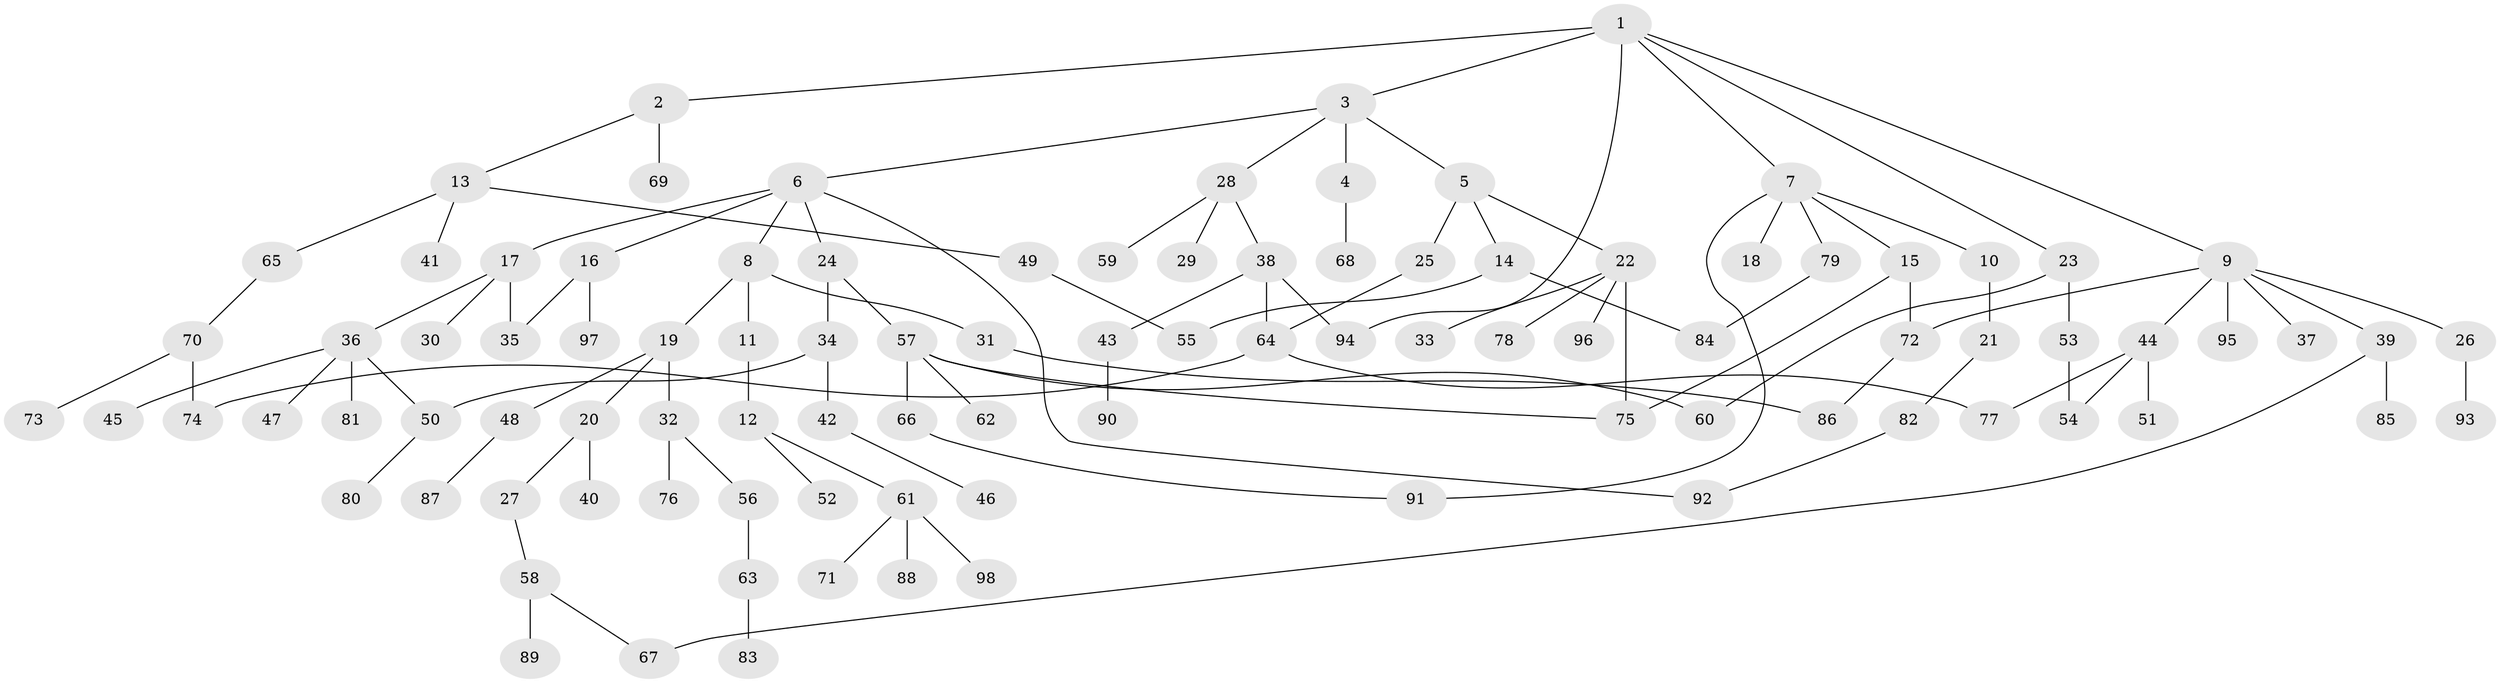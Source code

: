 // Generated by graph-tools (version 1.1) at 2025/25/03/09/25 03:25:34]
// undirected, 98 vertices, 114 edges
graph export_dot {
graph [start="1"]
  node [color=gray90,style=filled];
  1;
  2;
  3;
  4;
  5;
  6;
  7;
  8;
  9;
  10;
  11;
  12;
  13;
  14;
  15;
  16;
  17;
  18;
  19;
  20;
  21;
  22;
  23;
  24;
  25;
  26;
  27;
  28;
  29;
  30;
  31;
  32;
  33;
  34;
  35;
  36;
  37;
  38;
  39;
  40;
  41;
  42;
  43;
  44;
  45;
  46;
  47;
  48;
  49;
  50;
  51;
  52;
  53;
  54;
  55;
  56;
  57;
  58;
  59;
  60;
  61;
  62;
  63;
  64;
  65;
  66;
  67;
  68;
  69;
  70;
  71;
  72;
  73;
  74;
  75;
  76;
  77;
  78;
  79;
  80;
  81;
  82;
  83;
  84;
  85;
  86;
  87;
  88;
  89;
  90;
  91;
  92;
  93;
  94;
  95;
  96;
  97;
  98;
  1 -- 2;
  1 -- 3;
  1 -- 7;
  1 -- 9;
  1 -- 23;
  1 -- 94;
  2 -- 13;
  2 -- 69;
  3 -- 4;
  3 -- 5;
  3 -- 6;
  3 -- 28;
  4 -- 68;
  5 -- 14;
  5 -- 22;
  5 -- 25;
  6 -- 8;
  6 -- 16;
  6 -- 17;
  6 -- 24;
  6 -- 92;
  7 -- 10;
  7 -- 15;
  7 -- 18;
  7 -- 79;
  7 -- 91;
  8 -- 11;
  8 -- 19;
  8 -- 31;
  9 -- 26;
  9 -- 37;
  9 -- 39;
  9 -- 44;
  9 -- 72;
  9 -- 95;
  10 -- 21;
  11 -- 12;
  12 -- 52;
  12 -- 61;
  13 -- 41;
  13 -- 49;
  13 -- 65;
  14 -- 84;
  14 -- 55;
  15 -- 75;
  15 -- 72;
  16 -- 35;
  16 -- 97;
  17 -- 30;
  17 -- 36;
  17 -- 35;
  19 -- 20;
  19 -- 32;
  19 -- 48;
  20 -- 27;
  20 -- 40;
  21 -- 82;
  22 -- 33;
  22 -- 78;
  22 -- 96;
  22 -- 75;
  23 -- 53;
  23 -- 60;
  24 -- 34;
  24 -- 57;
  25 -- 64;
  26 -- 93;
  27 -- 58;
  28 -- 29;
  28 -- 38;
  28 -- 59;
  31 -- 86;
  32 -- 56;
  32 -- 76;
  34 -- 42;
  34 -- 50;
  36 -- 45;
  36 -- 47;
  36 -- 81;
  36 -- 50;
  38 -- 43;
  38 -- 64;
  38 -- 94;
  39 -- 85;
  39 -- 67;
  42 -- 46;
  43 -- 90;
  44 -- 51;
  44 -- 77;
  44 -- 54;
  48 -- 87;
  49 -- 55;
  50 -- 80;
  53 -- 54;
  56 -- 63;
  57 -- 60;
  57 -- 62;
  57 -- 66;
  57 -- 75;
  58 -- 67;
  58 -- 89;
  61 -- 71;
  61 -- 88;
  61 -- 98;
  63 -- 83;
  64 -- 77;
  64 -- 74;
  65 -- 70;
  66 -- 91;
  70 -- 73;
  70 -- 74;
  72 -- 86;
  79 -- 84;
  82 -- 92;
}
